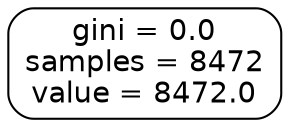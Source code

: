 digraph Tree {
node [shape=box, style="filled, rounded", color="black", fontname=helvetica] ;
edge [fontname=helvetica] ;
0 [label="gini = 0.0\nsamples = 8472\nvalue = 8472.0", fillcolor="#ffffff"] ;
}